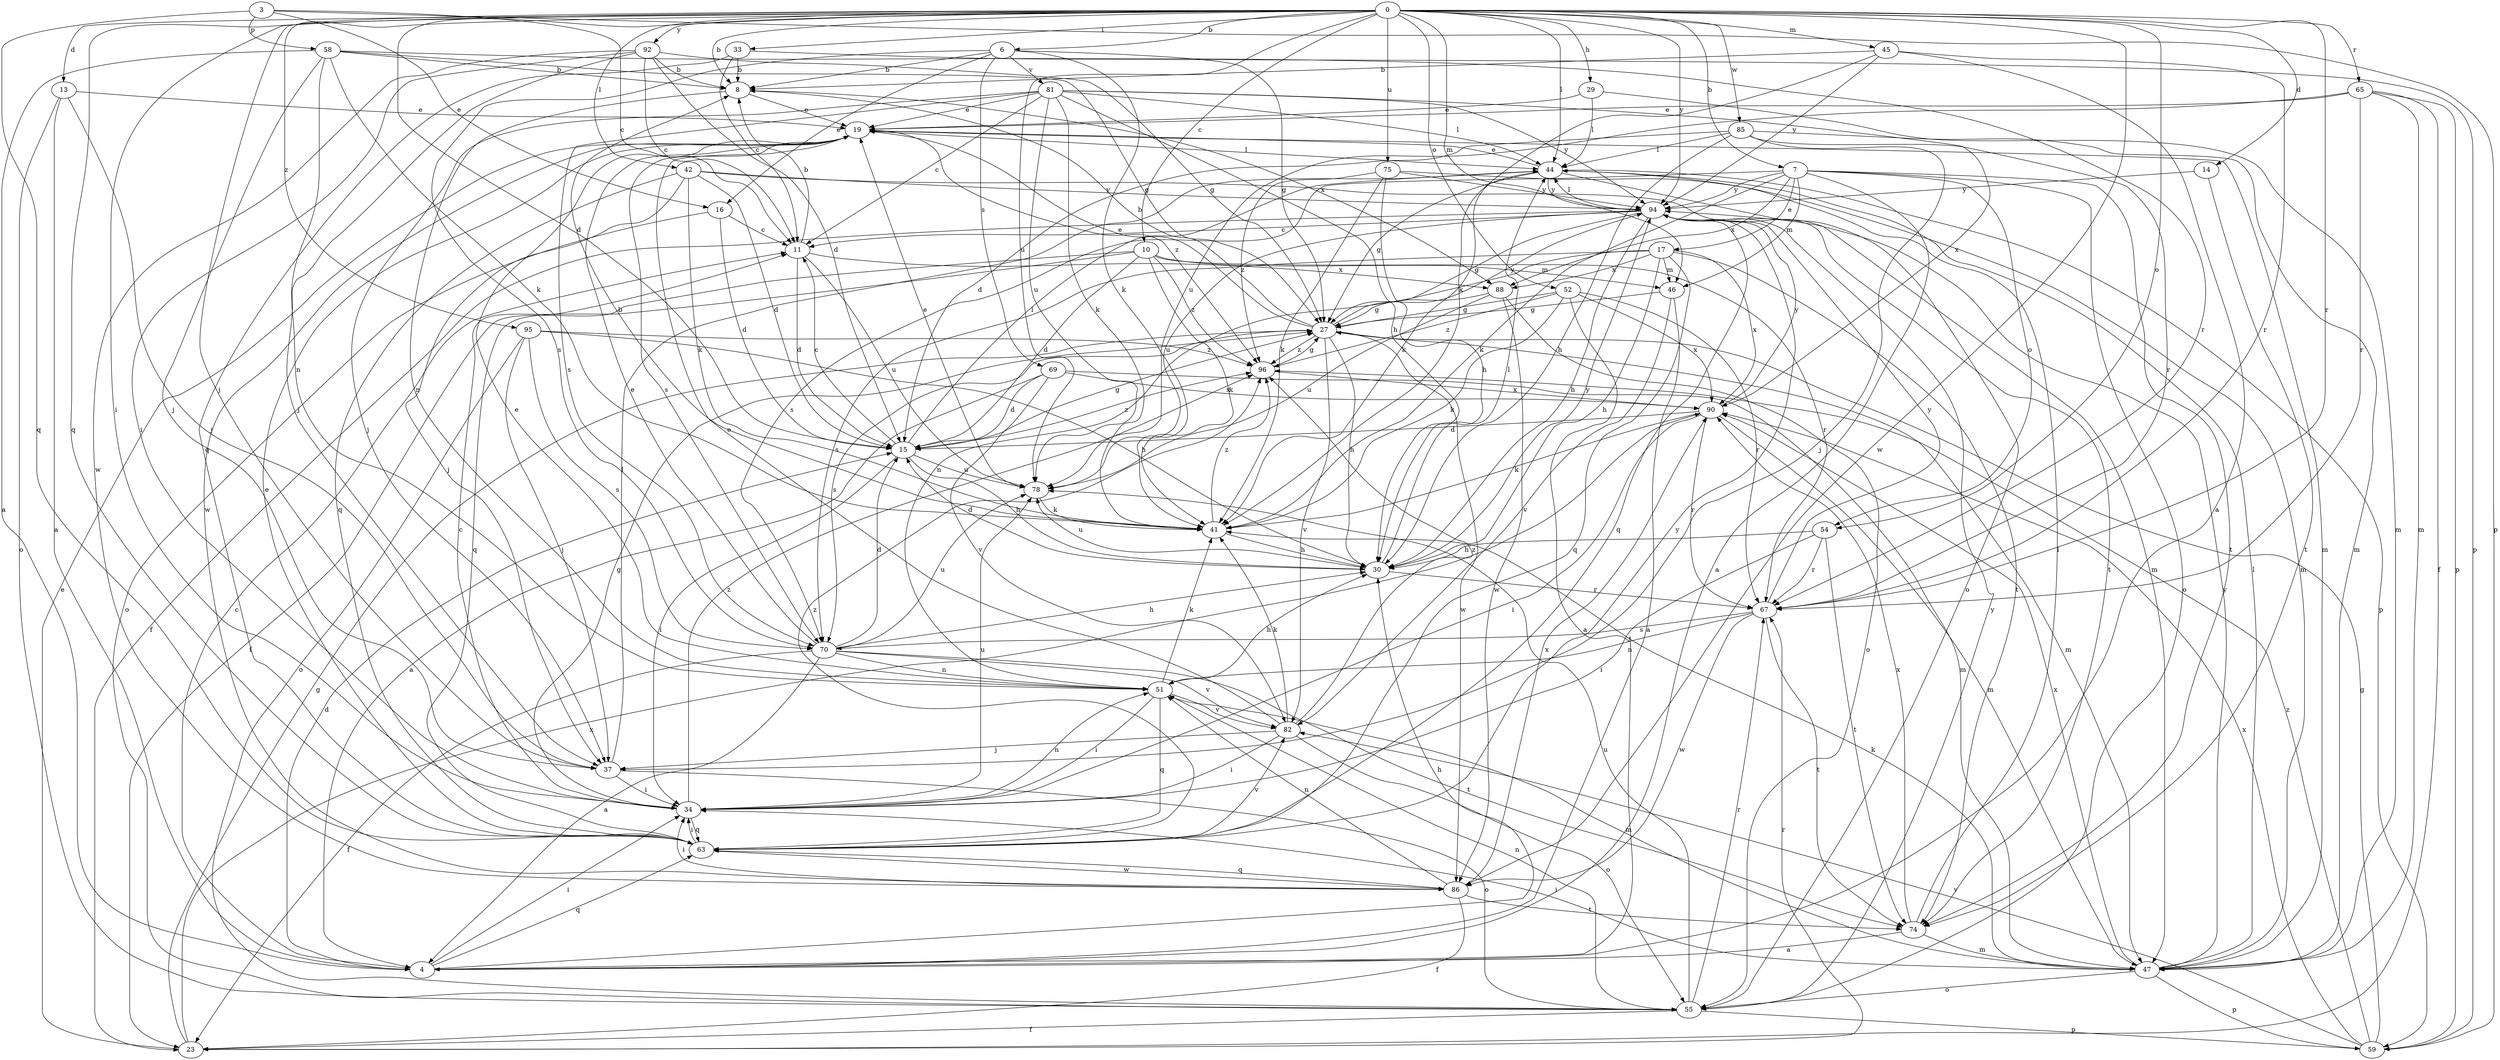 strict digraph  {
0;
3;
4;
6;
7;
8;
10;
11;
13;
14;
15;
16;
17;
19;
23;
27;
29;
30;
33;
34;
37;
41;
42;
44;
45;
46;
47;
51;
52;
54;
55;
58;
59;
63;
65;
67;
69;
70;
74;
75;
78;
81;
82;
85;
86;
88;
90;
92;
94;
95;
96;
0 -> 6  [label=b];
0 -> 7  [label=b];
0 -> 8  [label=b];
0 -> 10  [label=c];
0 -> 13  [label=d];
0 -> 14  [label=d];
0 -> 15  [label=d];
0 -> 29  [label=h];
0 -> 33  [label=i];
0 -> 34  [label=i];
0 -> 37  [label=j];
0 -> 42  [label=l];
0 -> 44  [label=l];
0 -> 45  [label=m];
0 -> 46  [label=m];
0 -> 52  [label=o];
0 -> 54  [label=o];
0 -> 63  [label=q];
0 -> 65  [label=r];
0 -> 67  [label=r];
0 -> 75  [label=u];
0 -> 78  [label=u];
0 -> 85  [label=w];
0 -> 86  [label=w];
0 -> 92  [label=y];
0 -> 94  [label=y];
0 -> 95  [label=z];
3 -> 11  [label=c];
3 -> 16  [label=e];
3 -> 58  [label=p];
3 -> 59  [label=p];
3 -> 63  [label=q];
4 -> 11  [label=c];
4 -> 15  [label=d];
4 -> 30  [label=h];
4 -> 34  [label=i];
4 -> 63  [label=q];
6 -> 8  [label=b];
6 -> 16  [label=e];
6 -> 27  [label=g];
6 -> 41  [label=k];
6 -> 69  [label=s];
6 -> 70  [label=s];
6 -> 81  [label=v];
7 -> 4  [label=a];
7 -> 17  [label=e];
7 -> 41  [label=k];
7 -> 46  [label=m];
7 -> 54  [label=o];
7 -> 55  [label=o];
7 -> 70  [label=s];
7 -> 74  [label=t];
7 -> 88  [label=x];
7 -> 94  [label=y];
8 -> 19  [label=e];
8 -> 51  [label=n];
8 -> 88  [label=x];
10 -> 15  [label=d];
10 -> 23  [label=f];
10 -> 41  [label=k];
10 -> 46  [label=m];
10 -> 63  [label=q];
10 -> 67  [label=r];
10 -> 96  [label=z];
11 -> 8  [label=b];
11 -> 15  [label=d];
11 -> 78  [label=u];
11 -> 88  [label=x];
13 -> 4  [label=a];
13 -> 19  [label=e];
13 -> 37  [label=j];
13 -> 55  [label=o];
14 -> 74  [label=t];
14 -> 94  [label=y];
15 -> 11  [label=c];
15 -> 27  [label=g];
15 -> 30  [label=h];
15 -> 34  [label=i];
15 -> 44  [label=l];
15 -> 78  [label=u];
15 -> 96  [label=z];
16 -> 11  [label=c];
16 -> 15  [label=d];
16 -> 55  [label=o];
17 -> 30  [label=h];
17 -> 46  [label=m];
17 -> 51  [label=n];
17 -> 63  [label=q];
17 -> 70  [label=s];
17 -> 74  [label=t];
17 -> 88  [label=x];
17 -> 90  [label=x];
19 -> 44  [label=l];
19 -> 47  [label=m];
19 -> 70  [label=s];
19 -> 86  [label=w];
19 -> 96  [label=z];
23 -> 19  [label=e];
23 -> 27  [label=g];
23 -> 67  [label=r];
23 -> 90  [label=x];
27 -> 8  [label=b];
27 -> 19  [label=e];
27 -> 30  [label=h];
27 -> 47  [label=m];
27 -> 70  [label=s];
27 -> 82  [label=v];
27 -> 86  [label=w];
27 -> 94  [label=y];
27 -> 96  [label=z];
29 -> 19  [label=e];
29 -> 44  [label=l];
29 -> 47  [label=m];
30 -> 15  [label=d];
30 -> 44  [label=l];
30 -> 67  [label=r];
30 -> 78  [label=u];
30 -> 94  [label=y];
33 -> 8  [label=b];
33 -> 11  [label=c];
33 -> 59  [label=p];
33 -> 63  [label=q];
34 -> 11  [label=c];
34 -> 27  [label=g];
34 -> 51  [label=n];
34 -> 63  [label=q];
34 -> 78  [label=u];
34 -> 96  [label=z];
37 -> 34  [label=i];
37 -> 44  [label=l];
37 -> 55  [label=o];
41 -> 8  [label=b];
41 -> 30  [label=h];
41 -> 96  [label=z];
42 -> 15  [label=d];
42 -> 37  [label=j];
42 -> 41  [label=k];
42 -> 47  [label=m];
42 -> 63  [label=q];
42 -> 94  [label=y];
44 -> 19  [label=e];
44 -> 27  [label=g];
44 -> 41  [label=k];
44 -> 55  [label=o];
44 -> 59  [label=p];
44 -> 94  [label=y];
45 -> 4  [label=a];
45 -> 8  [label=b];
45 -> 41  [label=k];
45 -> 67  [label=r];
45 -> 94  [label=y];
46 -> 4  [label=a];
46 -> 27  [label=g];
46 -> 82  [label=v];
47 -> 34  [label=i];
47 -> 41  [label=k];
47 -> 44  [label=l];
47 -> 55  [label=o];
47 -> 59  [label=p];
47 -> 90  [label=x];
47 -> 94  [label=y];
51 -> 19  [label=e];
51 -> 30  [label=h];
51 -> 34  [label=i];
51 -> 41  [label=k];
51 -> 47  [label=m];
51 -> 63  [label=q];
51 -> 82  [label=v];
52 -> 4  [label=a];
52 -> 27  [label=g];
52 -> 41  [label=k];
52 -> 67  [label=r];
52 -> 90  [label=x];
52 -> 96  [label=z];
54 -> 30  [label=h];
54 -> 34  [label=i];
54 -> 67  [label=r];
54 -> 74  [label=t];
55 -> 23  [label=f];
55 -> 51  [label=n];
55 -> 59  [label=p];
55 -> 67  [label=r];
55 -> 78  [label=u];
55 -> 94  [label=y];
58 -> 4  [label=a];
58 -> 8  [label=b];
58 -> 27  [label=g];
58 -> 37  [label=j];
58 -> 41  [label=k];
58 -> 51  [label=n];
58 -> 67  [label=r];
59 -> 27  [label=g];
59 -> 82  [label=v];
59 -> 90  [label=x];
59 -> 96  [label=z];
63 -> 19  [label=e];
63 -> 34  [label=i];
63 -> 82  [label=v];
63 -> 86  [label=w];
63 -> 94  [label=y];
63 -> 96  [label=z];
65 -> 19  [label=e];
65 -> 23  [label=f];
65 -> 47  [label=m];
65 -> 59  [label=p];
65 -> 67  [label=r];
65 -> 78  [label=u];
67 -> 51  [label=n];
67 -> 70  [label=s];
67 -> 74  [label=t];
67 -> 86  [label=w];
67 -> 94  [label=y];
69 -> 4  [label=a];
69 -> 15  [label=d];
69 -> 47  [label=m];
69 -> 82  [label=v];
69 -> 90  [label=x];
70 -> 4  [label=a];
70 -> 15  [label=d];
70 -> 19  [label=e];
70 -> 23  [label=f];
70 -> 30  [label=h];
70 -> 51  [label=n];
70 -> 74  [label=t];
70 -> 78  [label=u];
70 -> 82  [label=v];
74 -> 4  [label=a];
74 -> 44  [label=l];
74 -> 47  [label=m];
74 -> 90  [label=x];
75 -> 30  [label=h];
75 -> 41  [label=k];
75 -> 47  [label=m];
75 -> 94  [label=y];
75 -> 96  [label=z];
78 -> 19  [label=e];
78 -> 41  [label=k];
81 -> 11  [label=c];
81 -> 19  [label=e];
81 -> 30  [label=h];
81 -> 37  [label=j];
81 -> 41  [label=k];
81 -> 44  [label=l];
81 -> 70  [label=s];
81 -> 78  [label=u];
81 -> 90  [label=x];
81 -> 94  [label=y];
82 -> 19  [label=e];
82 -> 34  [label=i];
82 -> 37  [label=j];
82 -> 41  [label=k];
82 -> 55  [label=o];
82 -> 96  [label=z];
85 -> 15  [label=d];
85 -> 30  [label=h];
85 -> 37  [label=j];
85 -> 44  [label=l];
85 -> 47  [label=m];
85 -> 67  [label=r];
86 -> 23  [label=f];
86 -> 34  [label=i];
86 -> 51  [label=n];
86 -> 63  [label=q];
86 -> 74  [label=t];
86 -> 90  [label=x];
88 -> 27  [label=g];
88 -> 55  [label=o];
88 -> 78  [label=u];
88 -> 86  [label=w];
90 -> 15  [label=d];
90 -> 34  [label=i];
90 -> 41  [label=k];
90 -> 47  [label=m];
90 -> 67  [label=r];
90 -> 94  [label=y];
92 -> 8  [label=b];
92 -> 11  [label=c];
92 -> 15  [label=d];
92 -> 27  [label=g];
92 -> 34  [label=i];
92 -> 37  [label=j];
92 -> 86  [label=w];
94 -> 11  [label=c];
94 -> 23  [label=f];
94 -> 27  [label=g];
94 -> 30  [label=h];
94 -> 44  [label=l];
94 -> 63  [label=q];
94 -> 74  [label=t];
94 -> 78  [label=u];
95 -> 30  [label=h];
95 -> 37  [label=j];
95 -> 55  [label=o];
95 -> 70  [label=s];
95 -> 96  [label=z];
96 -> 27  [label=g];
96 -> 90  [label=x];
}
